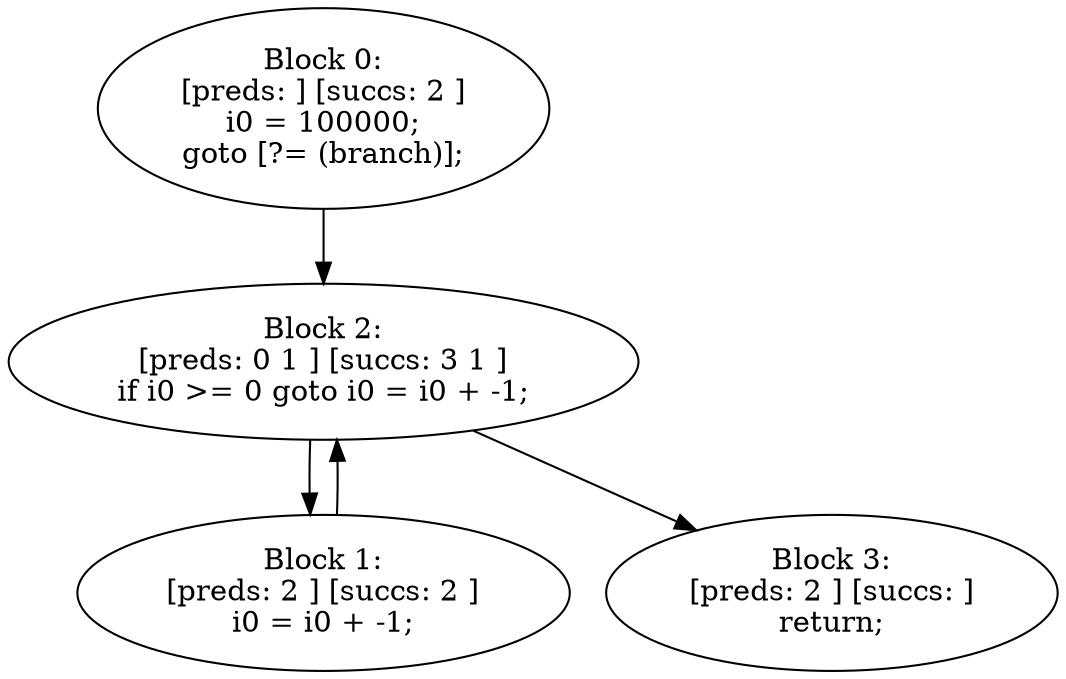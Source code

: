 digraph "unitGraph" {
    "Block 0:
[preds: ] [succs: 2 ]
i0 = 100000;
goto [?= (branch)];
"
    "Block 1:
[preds: 2 ] [succs: 2 ]
i0 = i0 + -1;
"
    "Block 2:
[preds: 0 1 ] [succs: 3 1 ]
if i0 >= 0 goto i0 = i0 + -1;
"
    "Block 3:
[preds: 2 ] [succs: ]
return;
"
    "Block 0:
[preds: ] [succs: 2 ]
i0 = 100000;
goto [?= (branch)];
"->"Block 2:
[preds: 0 1 ] [succs: 3 1 ]
if i0 >= 0 goto i0 = i0 + -1;
";
    "Block 1:
[preds: 2 ] [succs: 2 ]
i0 = i0 + -1;
"->"Block 2:
[preds: 0 1 ] [succs: 3 1 ]
if i0 >= 0 goto i0 = i0 + -1;
";
    "Block 2:
[preds: 0 1 ] [succs: 3 1 ]
if i0 >= 0 goto i0 = i0 + -1;
"->"Block 3:
[preds: 2 ] [succs: ]
return;
";
    "Block 2:
[preds: 0 1 ] [succs: 3 1 ]
if i0 >= 0 goto i0 = i0 + -1;
"->"Block 1:
[preds: 2 ] [succs: 2 ]
i0 = i0 + -1;
";
}
